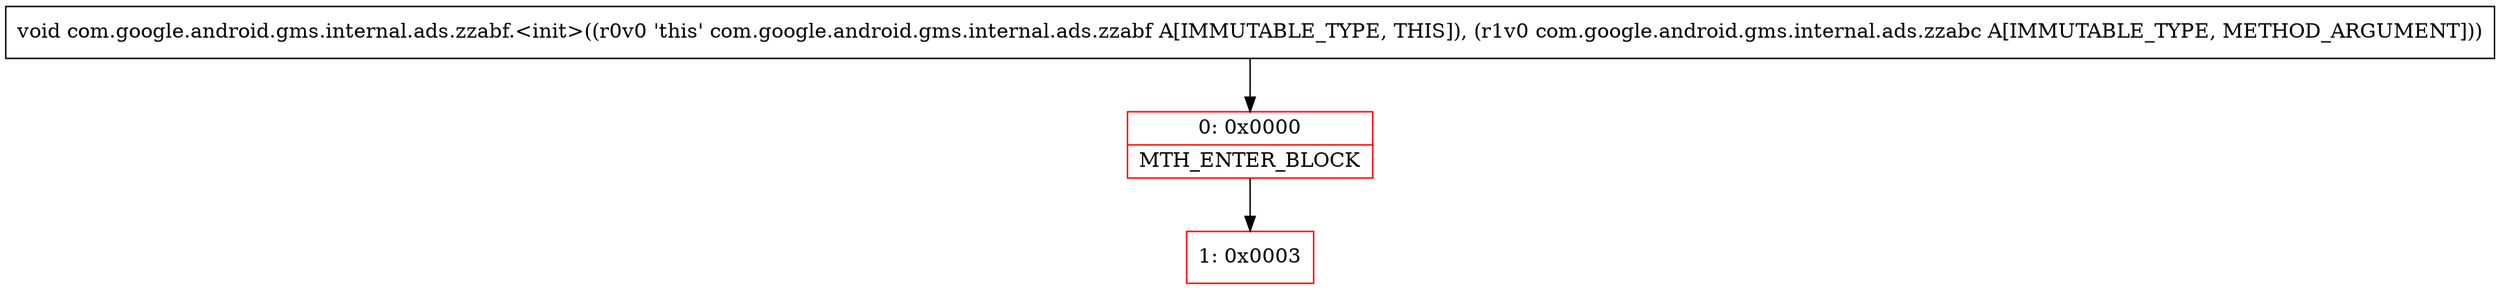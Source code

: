 digraph "CFG forcom.google.android.gms.internal.ads.zzabf.\<init\>(Lcom\/google\/android\/gms\/internal\/ads\/zzabc;)V" {
subgraph cluster_Region_1101492535 {
label = "R(0)";
node [shape=record,color=blue];
}
Node_0 [shape=record,color=red,label="{0\:\ 0x0000|MTH_ENTER_BLOCK\l}"];
Node_1 [shape=record,color=red,label="{1\:\ 0x0003}"];
MethodNode[shape=record,label="{void com.google.android.gms.internal.ads.zzabf.\<init\>((r0v0 'this' com.google.android.gms.internal.ads.zzabf A[IMMUTABLE_TYPE, THIS]), (r1v0 com.google.android.gms.internal.ads.zzabc A[IMMUTABLE_TYPE, METHOD_ARGUMENT])) }"];
MethodNode -> Node_0;
Node_0 -> Node_1;
}

